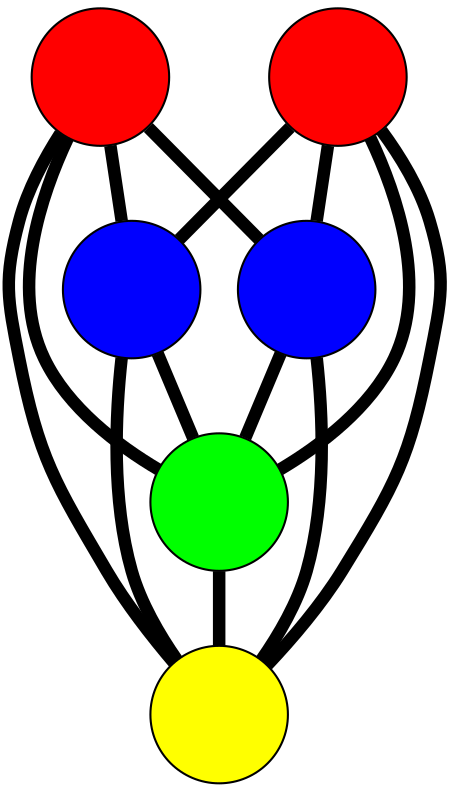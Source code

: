 graph G {
	graph [bb="-151.79,-155.5,150.49,155.87",
		overlap=false,
		sep=0.0,
		splines=true
	];
	node [color=black,
		fixedsize=true,
		fontname="Latin Modern Math",
		fontsize=42,
		height=.92,
		label="\N",
		penwidth=1,
		shape=circle,
		width=.92
	];
	edge [color=black,
		penwidth=6,
		style=bold
	];
	0	 [fillcolor=red,
		height=0.91667,
		label="",
		pos="-118.79,32.525",
		style=filled,
		width=0.91667];
	2	 [fillcolor=blue,
		height=0.91667,
		label="",
		pos="-12.478,-122.5",
		style=filled,
		width=0.91667];
	0 -- 2	 [pos="-100.03,5.1656 -80.653,-23.085 -50.599,-66.912 -31.23,-95.158"];
	3	 [fillcolor=blue,
		height=0.91667,
		label="",
		pos="7.9834,122.87",
		style=filled,
		width=0.91667];
	0 -- 3	 [pos="-91.901,51.685 -70.534,66.913 -40.771,88.124 -19.299,103.43"];
	4	 [fillcolor=green,
		height=0.91667,
		label="",
		pos="43.481,29.783",
		style=filled,
		width=0.91667];
	0 -- 4	 [pos="-85.557,31.963 -57.556,31.49 -17.693,30.817 10.297,30.344"];
	5	 [fillcolor=yellow,
		height=0.91667,
		label="",
		pos="-37.688,-25.797",
		style=filled,
		width=0.91667];
	0 -- 5	 [pos="-91.782,13.104 -83.027,6.8085 -73.321,-0.17178 -64.575,-6.4615"];
	1	 [fillcolor=red,
		height=0.91667,
		label="",
		pos="117.49,-36.877",
		style=filled,
		width=0.91667];
	1 -- 2	 [pos="89.926,-55.037 68.019,-69.47 37.505,-89.573 15.493,-104.08"];
	1 -- 3	 [pos="102.61,-7.2566 93.152,10.719 80.192,33.838 66.794,53.139 55.777,69.011 41.904,85.592 30.399,98.601"];
	1 -- 4	 [pos="92.845,-14.68 84.856,-7.4841 75.998,0.49426 68.017,7.6833"];
	1 -- 5	 [pos="84.199,-34.5 57.928,-32.624 21.467,-30.021 -4.7206,-28.151"];
	2 -- 4	 [pos="-1.0191,-91.319 8.6376,-65.039 22.385,-27.628 32.037,-1.36"];
	2 -- 5	 [pos="-20.803,-90.571 -23.528,-80.117 -26.555,-68.502 -29.286,-58.027"];
	3 -- 4	 [pos="19.803,91.874 23.635,81.825 27.884,70.684 31.712,60.645"];
	3 -- 5	 [pos="-1.8143,90.977 -9.5464,65.808 -20.278,30.877 -27.985,5.7876"];
	4 -- 5	 [pos="16.001,10.966 7.5382,5.1717 -1.7757,-1.206 -10.236,-6.9994"];
}
